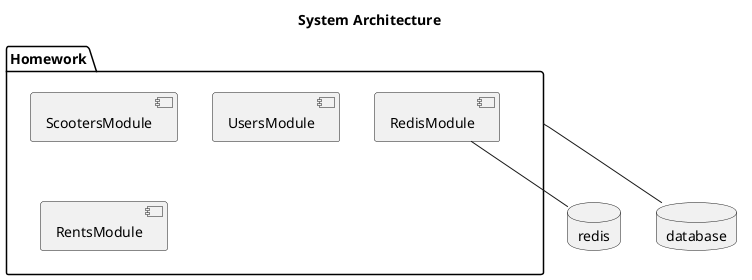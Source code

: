 @startuml "WEMO-Homework architecture"

title "System Architecture"

package Homework {
  component ScootersModule
  component UsersModule
  component RentsModule
  component RedisModule
}


database database
database redis

Homework -- database
RedisModule -- redis
@enduml